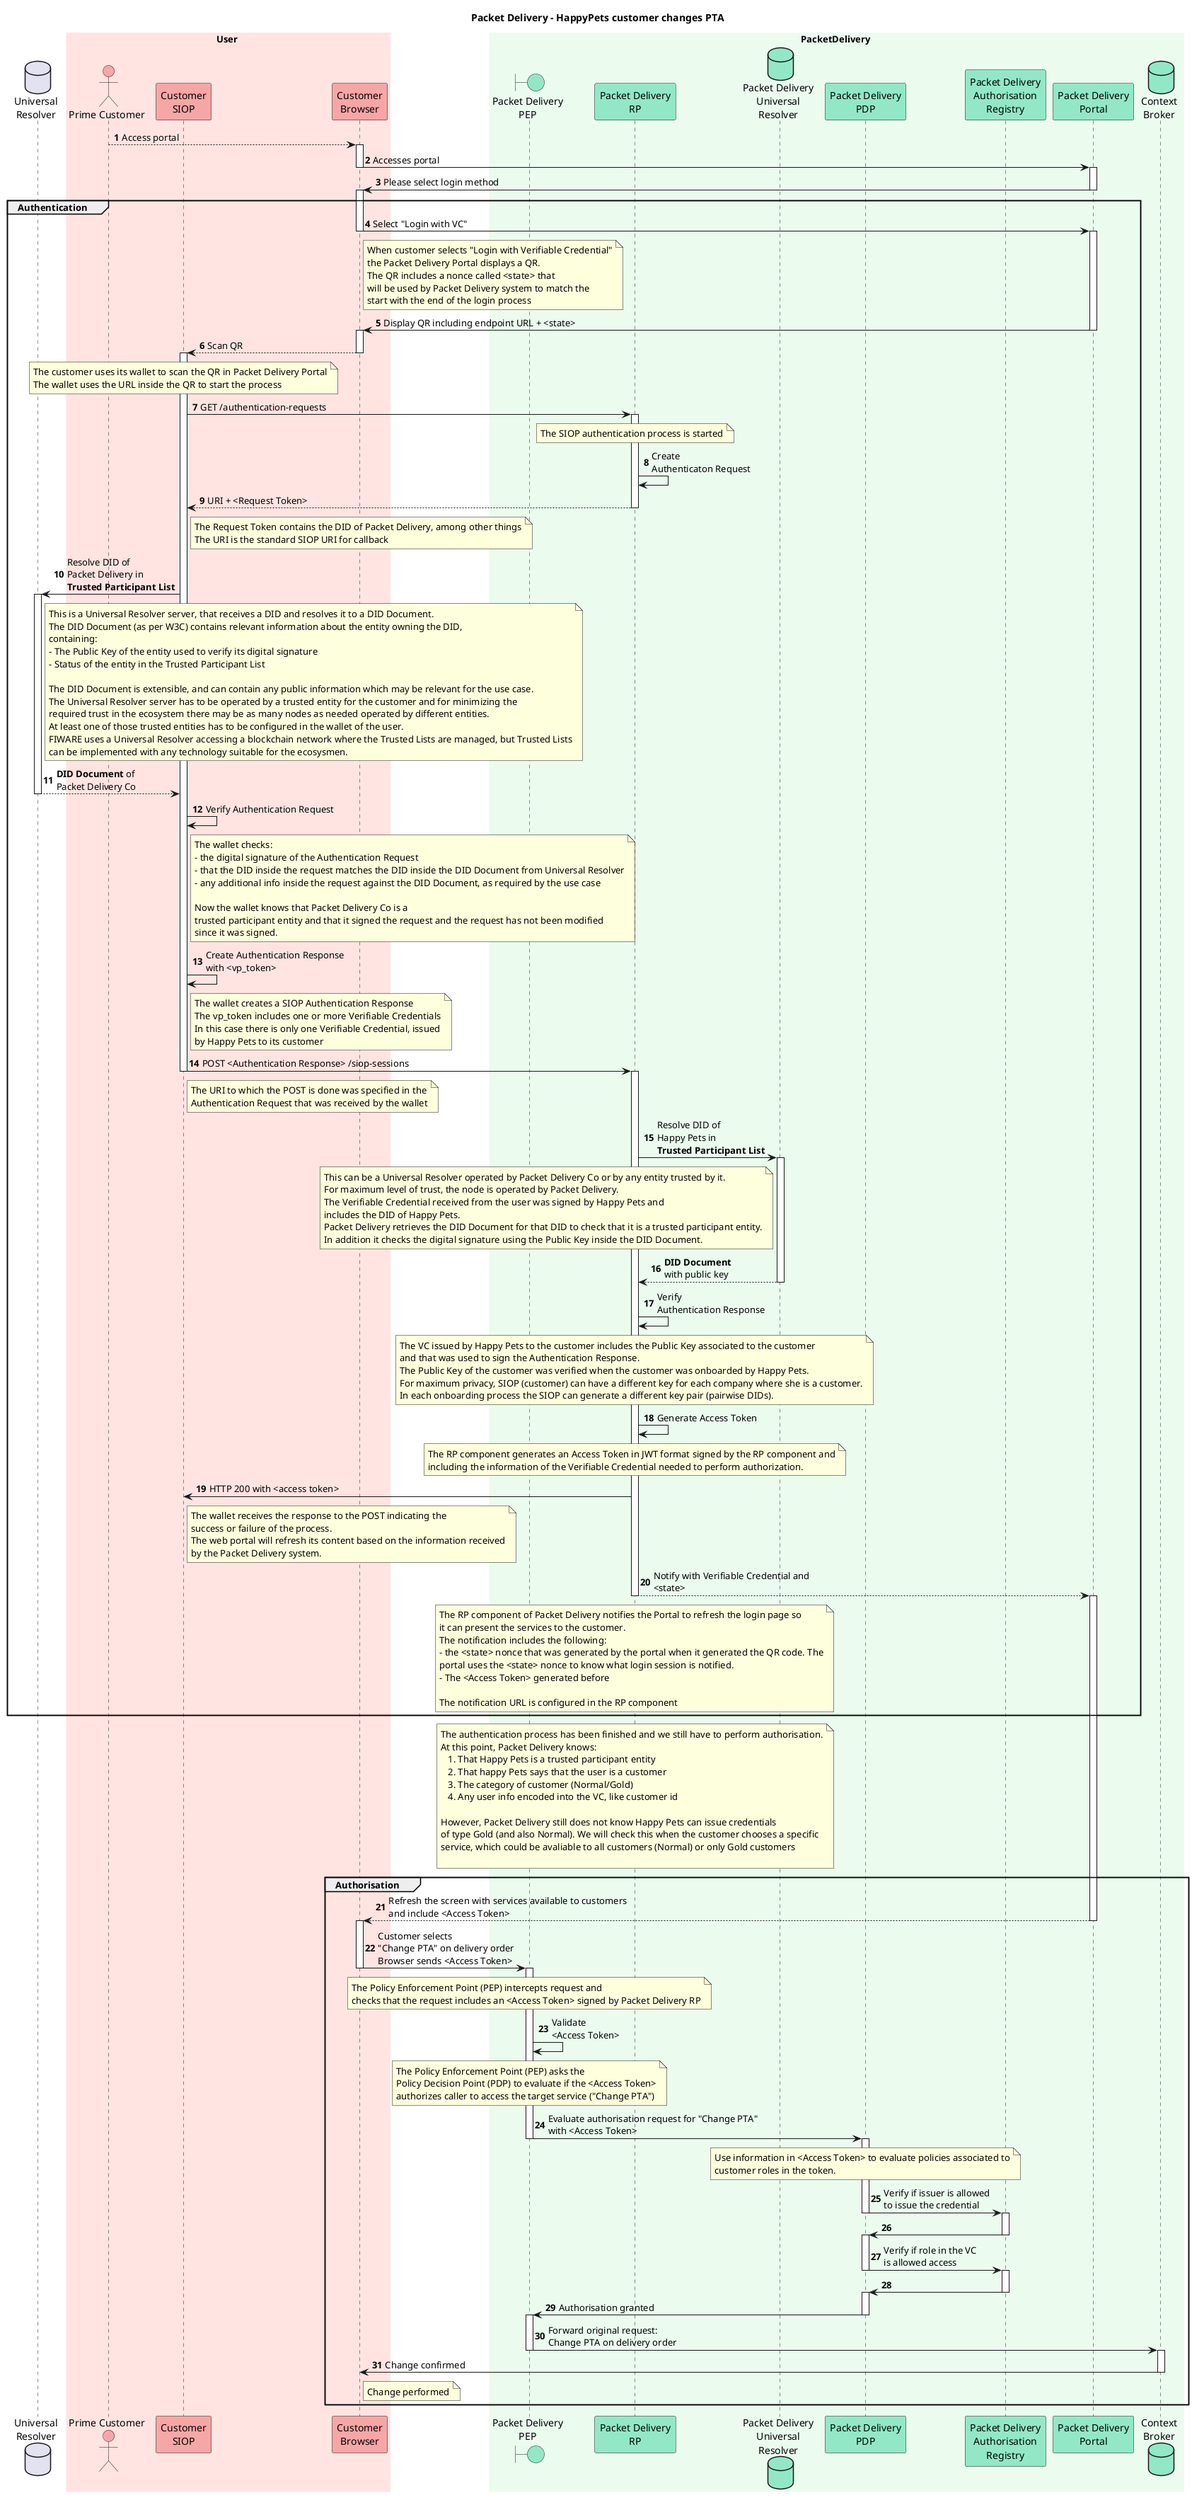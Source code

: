 @startuml vc_change_pta

title Packet Delivery - HappyPets customer changes PTA

autonumber 1
skinparam SequenceBoxBorderColor transparent

database "Universal\nResolver" as DIDR

box User #MistyRose
    actor "Prime Customer" as primeCustomer #f7a6a6
    participant "Customer\nSIOP" as customerSIOP #f7a6a6
    participant "Customer\nBrowser" as customerBrowser #f7a6a6
endbox

box PacketDelivery #ebfcef
    boundary "Packet Delivery\nPEP" as packetDeliveryPEP #92e8c6
    participant "Packet Delivery\nRP" as packetDeliverySIOP #92e8c6
    database "Packet Delivery\nUniversal\nResolver" as DIDR_pack #92e8c6
    participant "Packet Delivery\nPDP" as packetDeliveryPDP #92e8c6
    participant "Packet Delivery\nAuthorisation\nRegistry" as packetDeliveryAR #92e8c6
    participant "Packet Delivery\nPortal" as packetDeliveryPortal #92e8c6
    database "Context\nBroker" as contextBroker #92e8c6
endbox

'###########################################################

'(1,2,3)
'Visit the Packet Delivery Portal and select logon method
primeCustomer-->customerBrowser ++: Access portal
customerBrowser->packetDeliveryPortal --++: Accesses portal
packetDeliveryPortal->customerBrowser --++: Please select login method

group Authentication

    '(4)
    'A QR code is displayed and scanned by the customer to start the login process.
    'The QR code includes the URL of th eendpoint that will start the process when invoked by the SIOP
    customerBrowser->packetDeliveryPortal --++: Select "Login with VC"
    note right customerBrowser
        When customer selects "Login with Verifiable Credential"
        the Packet Delivery Portal displays a QR.
        The QR includes a nonce called <state> that
        will be used by Packet Delivery system to match the
        start with the end of the login process
    end note

    '(5)
    packetDeliveryPortal->customerBrowser --++: Display QR including endpoint URL + <state>

    '(6)
    customerBrowser-->customerSIOP --++: Scan QR

    'Perform a GET to start the process
    note over customerSIOP
        The customer uses its wallet to scan the QR in Packet Delivery Portal
        The wallet uses the URL inside the QR to start the process
    end note

    '(7)
    customerSIOP -> packetDeliverySIOP ++:GET /authentication-requests

    note over packetDeliverySIOP: The SIOP authentication process is started

    '(8)
    packetDeliverySIOP -> packetDeliverySIOP :Create\nAuthenticaton Request
    '(9)
    return URI + <Request Token>
    note right customerSIOP
        The Request Token contains the DID of Packet Delivery, among other things
        The URI is the standard SIOP URI for callback
    end note

    '(10)
    'Resolve the DID of Packet Delivery
    customerSIOP -> DIDR ++: Resolve DID of\nPacket Delivery in\n**Trusted Participant List**
    note right DIDR
        This is a Universal Resolver server, that receives a DID and resolves it to a DID Document.
        The DID Document (as per W3C) contains relevant information about the entity owning the DID,
        containing:
        - The Public Key of the entity used to verify its digital signature
        - Status of the entity in the Trusted Participant List

        The DID Document is extensible, and can contain any public information which may be relevant for the use case.
        The Universal Resolver server has to be operated by a trusted entity for the customer and for minimizing the
        required trust in the ecosystem there may be as many nodes as needed operated by different entities.
        At least one of those trusted entities has to be configured in the wallet of the user.
        FIWARE uses a Universal Resolver accessing a blockchain network where the Trusted Lists are managed, but Trusted Lists
        can be implemented with any technology suitable for the ecosysmen.
    end note 

    '(11)
    return **DID Document** of\nPacket Delivery Co

    '(12)
    'Verify the Authentication Request using the DID Document
    customerSIOP -> customerSIOP: Verify Authentication Request
    note right customerSIOP
        The wallet checks:
        - the digital signature of the Authentication Request
        - that the DID inside the request matches the DID inside the DID Document from Universal Resolver
        - any additional info inside the request against the DID Document, as required by the use case

        Now the wallet knows that Packet Delivery Co is a
        trusted participant entity and that it signed the request and the request has not been modified
        since it was signed.
    end note

    '(13)
    customerSIOP -> customerSIOP: Create Authentication Response\nwith <vp_token>

    note right customerSIOP
        The wallet creates a SIOP Authentication Response
        The vp_token includes one or more Verifiable Credentials
        In this case there is only one Verifiable Credential, issued
        by Happy Pets to its customer
    end note

    '(14)
    'Perform a POST to send the Authentication Response
    customerSIOP -> packetDeliverySIOP --++: POST <Authentication Response> /siop-sessions

    note right customerSIOP
        The URI to which the POST is done was specified in the
        Authentication Request that was received by the wallet
    end note

    '(15)
    'Resolve DID of HappyPets to see if it is trusted issuer
    packetDeliverySIOP->DIDR_pack ++: Resolve DID of\nHappy Pets in\n**Trusted Participant List**
    note left DIDR_pack
        This can be a Universal Resolver operated by Packet Delivery Co or by any entity trusted by it.
        For maximum level of trust, the node is operated by Packet Delivery.
        The Verifiable Credential received from the user was signed by Happy Pets and
        includes the DID of Happy Pets.
        Packet Delivery retrieves the DID Document for that DID to check that it is a trusted participant entity.
        In addition it checks the digital signature using the Public Key inside the DID Document.
    end note

    '(16)
    return **DID Document**\nwith public key

    '(17)
    'Verify the Authentication Response from the mobile wallet
    packetDeliverySIOP->packetDeliverySIOP: Verify\nAuthentication Response
    note over packetDeliverySIOP
        The VC issued by Happy Pets to the customer includes the Public Key associated to the customer
        and that was used to sign the Authentication Response.
        The Public Key of the customer was verified when the customer was onboarded by Happy Pets.
        For maximum privacy, SIOP (customer) can have a different key for each company where she is a customer.
        In each onboarding process the SIOP can generate a different key pair (pairwise DIDs).
    end note

    '(18)
    'Generate an Access Token including the information in the Verifiable Credential
    packetDeliverySIOP->packetDeliverySIOP : Generate Access Token
    note over packetDeliverySIOP
        The RP component generates an Access Token in JWT format signed by the RP component and
        including the information of the Verifiable Credential needed to perform authorization.
    end note

    '(19)
    packetDeliverySIOP->customerSIOP : HTTP 200 with <access token>
    deactivate customerSIOP
    note right customerSIOP
        The wallet receives the response to the POST indicating the
        success or failure of the process.
        The web portal will refresh its content based on the information received
        by the Packet Delivery system.
    end note

    '(20)
    'Notify the portal so it refreshes the login page with services available to the customer
    packetDeliverySIOP-->packetDeliveryPortal --++: Notify with Verifiable Credential and\n<state>
    note over packetDeliverySIOP
        The RP component of Packet Delivery notifies the Portal to refresh the login page so
        it can present the services to the customer.
        The notification includes the following:
        - the <state> nonce that was generated by the portal when it generated the QR code. The
        portal uses the <state> nonce to know what login session is notified.
        - The <Access Token> generated before

        The notification URL is configured in the RP component
    end note

end group

note over packetDeliverySIOP
   The authentication process has been finished and we still have to perform authorisation.
   At this point, Packet Delivery knows:
      1. That Happy Pets is a trusted participant entity
      2. That happy Pets says that the user is a customer
      3. The category of customer (Normal/Gold)
      4. Any user info encoded into the VC, like customer id

   However, Packet Delivery still does not know Happy Pets can issue credentials
   of type Gold (and also Normal). We will check this when the customer chooses a specific
   service, which could be avaliable to all customers (Normal) or only Gold customers

end note


group Authorisation

   '(21)
    packetDeliveryPortal-->customerBrowser --++: Refresh the screen with services available to customers\nand include <Access Token>

   '(22)
    'The customer selects to change the PTA
    customerBrowser->packetDeliveryPEP --++: Customer selects\n"Change PTA" on delivery order\nBrowser sends <Access Token>
    note over packetDeliveryPEP
        The Policy Enforcement Point (PEP) intercepts request and
        checks that the request includes an <Access Token> signed by Packet Delivery RP
    end note

    '(23)
    packetDeliveryPEP->packetDeliveryPEP: Validate\n<Access Token>

    note over packetDeliveryPEP
        The Policy Enforcement Point (PEP) asks the
        Policy Decision Point (PDP) to evaluate if the <Access Token>
        authorizes caller to access the target service ("Change PTA")
    end note

    '(24)
    packetDeliveryPEP->packetDeliveryPDP --++: Evaluate authorisation request for "Change PTA"\nwith <Access Token>

    note over packetDeliveryPDP
        Use information in <Access Token> to evaluate policies associated to
        customer roles in the token.
    end note

    '(25 and 26)
    'Check policies for this customer
    packetDeliveryPDP->packetDeliveryAR --++: Verify if issuer is allowed\nto issue the credential
    packetDeliveryAR->packetDeliveryPDP --++:

    '(27 and 28)
    packetDeliveryPDP->packetDeliveryAR --++: Verify if role in the VC\nis allowed access
    packetDeliveryAR->packetDeliveryPDP --++:

    '(29)
    packetDeliveryPDP->packetDeliveryPEP --++:Authorisation granted

    '(30)
    packetDeliveryPEP->contextBroker --++:Forward original request:\nChange PTA on delivery order
    '(31)
    contextBroker->customerBrowser --:Change confirmed

    note right customerBrowser
        Change performed
    end note

end group

@enduml


